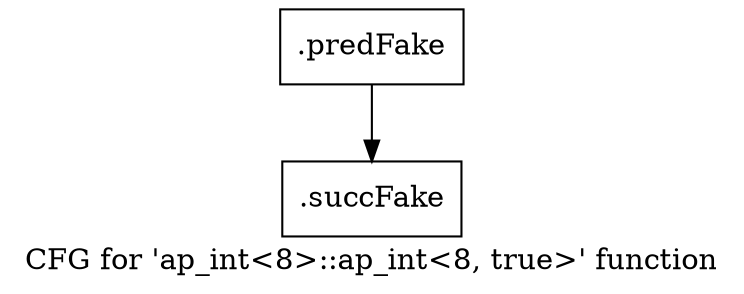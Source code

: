 digraph "CFG for 'ap_int\<8\>::ap_int\<8, true\>' function" {
	label="CFG for 'ap_int\<8\>::ap_int\<8, true\>' function";

	Node0x46a1d40 [shape=record,filename="",linenumber="",label="{.predFake}"];
	Node0x46a1d40 -> Node0x47da0a0[ callList="" memoryops="" filename="/media/miguel/NewVolume/Linux/Xilinx/Vitis_HLS/2020.2/include/ap_int.h" execusionnum="486"];
	Node0x47da0a0 [shape=record,filename="/media/miguel/NewVolume/Linux/Xilinx/Vitis_HLS/2020.2/include/ap_int.h",linenumber="134",label="{.succFake}"];
}
